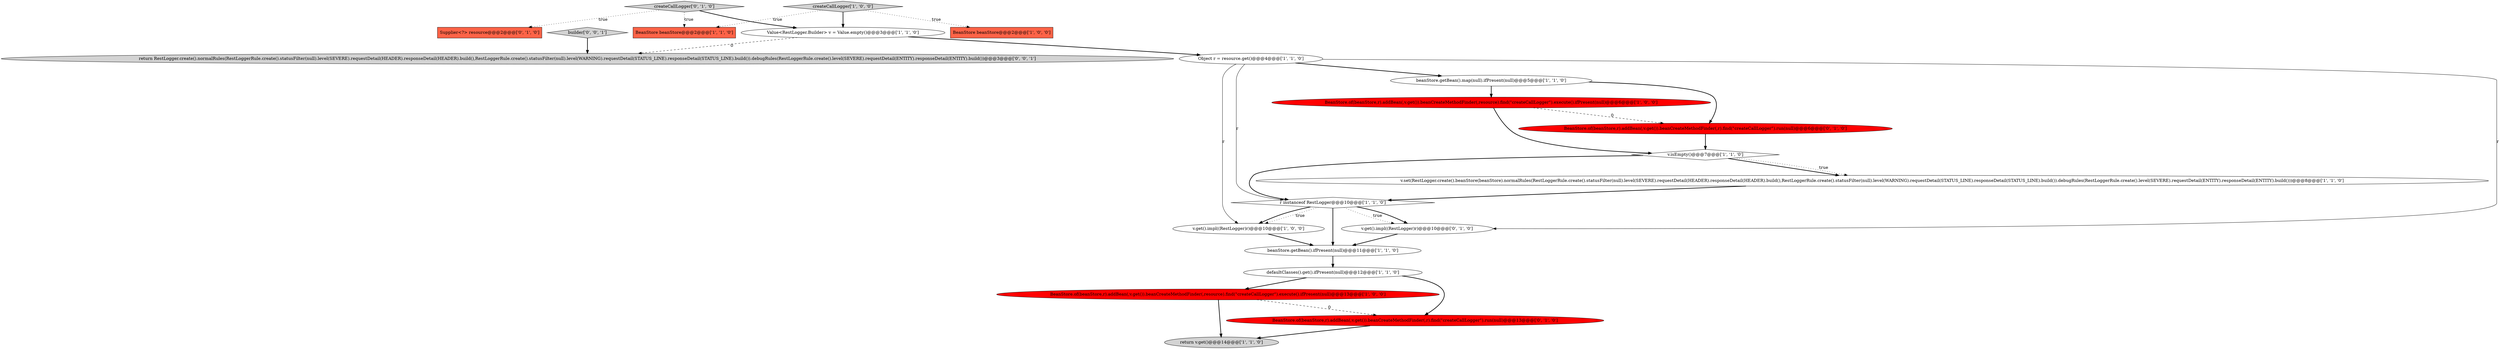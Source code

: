 digraph {
11 [style = filled, label = "BeanStore beanStore@@@2@@@['1', '1', '0']", fillcolor = tomato, shape = box image = "AAA0AAABBB1BBB"];
21 [style = filled, label = "builder['0', '0', '1']", fillcolor = lightgray, shape = diamond image = "AAA0AAABBB3BBB"];
13 [style = filled, label = "v.set(RestLogger.create().beanStore(beanStore).normalRules(RestLoggerRule.create().statusFilter(null).level(SEVERE).requestDetail(HEADER).responseDetail(HEADER).build(),RestLoggerRule.create().statusFilter(null).level(WARNING).requestDetail(STATUS_LINE).responseDetail(STATUS_LINE).build()).debugRules(RestLoggerRule.create().level(SEVERE).requestDetail(ENTITY).responseDetail(ENTITY).build()))@@@8@@@['1', '1', '0']", fillcolor = white, shape = ellipse image = "AAA0AAABBB1BBB"];
20 [style = filled, label = "return RestLogger.create().normalRules(RestLoggerRule.create().statusFilter(null).level(SEVERE).requestDetail(HEADER).responseDetail(HEADER).build(),RestLoggerRule.create().statusFilter(null).level(WARNING).requestDetail(STATUS_LINE).responseDetail(STATUS_LINE).build()).debugRules(RestLoggerRule.create().level(SEVERE).requestDetail(ENTITY).responseDetail(ENTITY).build())@@@3@@@['0', '0', '1']", fillcolor = lightgray, shape = ellipse image = "AAA0AAABBB3BBB"];
6 [style = filled, label = "v.get().impl((RestLogger)r)@@@10@@@['1', '0', '0']", fillcolor = white, shape = ellipse image = "AAA0AAABBB1BBB"];
12 [style = filled, label = "beanStore.getBean().ifPresent(null)@@@11@@@['1', '1', '0']", fillcolor = white, shape = ellipse image = "AAA0AAABBB1BBB"];
14 [style = filled, label = "r instanceof RestLogger@@@10@@@['1', '1', '0']", fillcolor = white, shape = diamond image = "AAA0AAABBB1BBB"];
16 [style = filled, label = "v.get().impl((RestLogger)r)@@@10@@@['0', '1', '0']", fillcolor = white, shape = ellipse image = "AAA0AAABBB2BBB"];
5 [style = filled, label = "BeanStore.of(beanStore,r).addBean(,v.get()).beanCreateMethodFinder(,resource).find(\"createCallLogger\").execute().ifPresent(null)@@@6@@@['1', '0', '0']", fillcolor = red, shape = ellipse image = "AAA1AAABBB1BBB"];
10 [style = filled, label = "defaultClasses().get().ifPresent(null)@@@12@@@['1', '1', '0']", fillcolor = white, shape = ellipse image = "AAA0AAABBB1BBB"];
17 [style = filled, label = "BeanStore.of(beanStore,r).addBean(,v.get()).beanCreateMethodFinder(,r).find(\"createCallLogger\").run(null)@@@6@@@['0', '1', '0']", fillcolor = red, shape = ellipse image = "AAA1AAABBB2BBB"];
4 [style = filled, label = "return v.get()@@@14@@@['1', '1', '0']", fillcolor = lightgray, shape = ellipse image = "AAA0AAABBB1BBB"];
3 [style = filled, label = "createCallLogger['1', '0', '0']", fillcolor = lightgray, shape = diamond image = "AAA0AAABBB1BBB"];
1 [style = filled, label = "beanStore.getBean().map(null).ifPresent(null)@@@5@@@['1', '1', '0']", fillcolor = white, shape = ellipse image = "AAA0AAABBB1BBB"];
9 [style = filled, label = "Object r = resource.get()@@@4@@@['1', '1', '0']", fillcolor = white, shape = ellipse image = "AAA0AAABBB1BBB"];
0 [style = filled, label = "BeanStore.of(beanStore,r).addBean(,v.get()).beanCreateMethodFinder(,resource).find(\"createCallLogger\").execute().ifPresent(null)@@@13@@@['1', '0', '0']", fillcolor = red, shape = ellipse image = "AAA1AAABBB1BBB"];
18 [style = filled, label = "BeanStore.of(beanStore,r).addBean(,v.get()).beanCreateMethodFinder(,r).find(\"createCallLogger\").run(null)@@@13@@@['0', '1', '0']", fillcolor = red, shape = ellipse image = "AAA1AAABBB2BBB"];
7 [style = filled, label = "BeanStore beanStore@@@2@@@['1', '0', '0']", fillcolor = tomato, shape = box image = "AAA0AAABBB1BBB"];
8 [style = filled, label = "Value<RestLogger.Builder> v = Value.empty()@@@3@@@['1', '1', '0']", fillcolor = white, shape = ellipse image = "AAA0AAABBB1BBB"];
15 [style = filled, label = "Supplier<?> resource@@@2@@@['0', '1', '0']", fillcolor = tomato, shape = box image = "AAA0AAABBB2BBB"];
19 [style = filled, label = "createCallLogger['0', '1', '0']", fillcolor = lightgray, shape = diamond image = "AAA0AAABBB2BBB"];
2 [style = filled, label = "v.isEmpty()@@@7@@@['1', '1', '0']", fillcolor = white, shape = diamond image = "AAA0AAABBB1BBB"];
1->5 [style = bold, label=""];
14->16 [style = bold, label=""];
3->11 [style = dotted, label="true"];
10->18 [style = bold, label=""];
3->7 [style = dotted, label="true"];
9->16 [style = solid, label="r"];
8->20 [style = dashed, label="0"];
14->6 [style = dotted, label="true"];
19->15 [style = dotted, label="true"];
19->8 [style = bold, label=""];
1->17 [style = bold, label=""];
2->13 [style = bold, label=""];
14->16 [style = dotted, label="true"];
5->2 [style = bold, label=""];
12->10 [style = bold, label=""];
21->20 [style = bold, label=""];
5->17 [style = dashed, label="0"];
18->4 [style = bold, label=""];
17->2 [style = bold, label=""];
0->4 [style = bold, label=""];
19->11 [style = dotted, label="true"];
3->8 [style = bold, label=""];
14->12 [style = bold, label=""];
10->0 [style = bold, label=""];
2->14 [style = bold, label=""];
8->9 [style = bold, label=""];
9->6 [style = solid, label="r"];
0->18 [style = dashed, label="0"];
9->14 [style = solid, label="r"];
9->1 [style = bold, label=""];
13->14 [style = bold, label=""];
16->12 [style = bold, label=""];
14->6 [style = bold, label=""];
2->13 [style = dotted, label="true"];
6->12 [style = bold, label=""];
}

